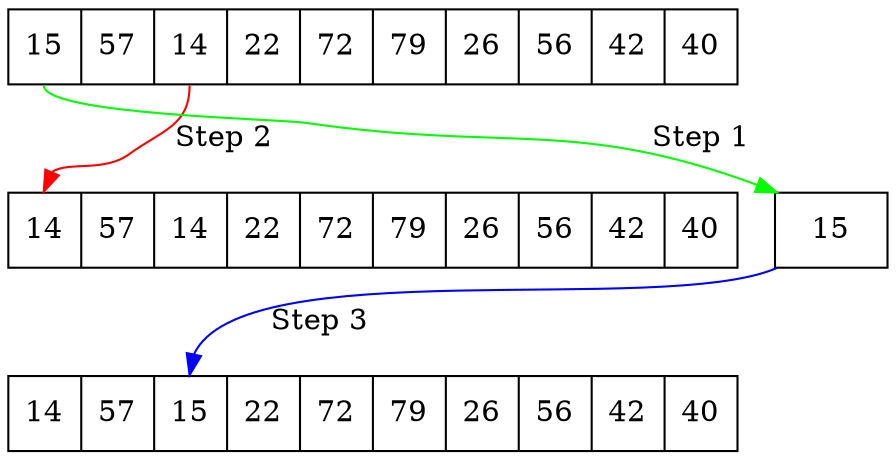 
digraph G
{
        node [shape = record];
		
node0 [ label = "<f0> 15 | <f1> 57 | <f2> 14 | <f3> 22 | <f4> 72 | <f5> 79 | <f6> 26 | <f7> 56 | <f8> 42 | <f9> 40"];
node1 [ label = "<f0> 14 | <f1> 57 | <f2> 14 | <f3> 22 | <f4> 72 | <f5> 79 | <f6> 26 | <f7> 56 | <f8> 42 | <f9> 40"];
node2 [ label = "<f0> 15"];
node3 [ label = "<f0> 14 | <f1> 57 | <f2> 15 | <f3> 22 | <f4> 72 | <f5> 79 | <f6> 26 | <f7> 56 | <f8> 42 | <f9> 40"];

node0:f0 -> node2:f0 [color=green,label="Step 1"];
node0:f2 -> node1:f0 [color=red,label="Step 2"];
node2:f0 -> node3:f2 [color=blue,label="Step 3"];

node0:f0 -> node1:f0 [style=invis];
node1:f0 -> node3:f0 [style=invis];

node0:f1 -> node1:f1 [style=invis];
node1:f1 -> node3:f1 [style=invis];


node0:f3 -> node1:f3 [style=invis];
node1:f3 -> node3:f3 [style=invis];

node0:f9 -> node1:f9 [style=invis];
node1:f9 -> node3:f9 [style=invis];


}